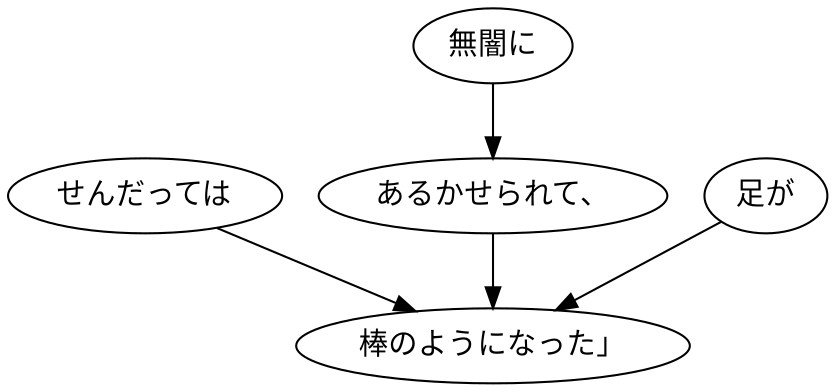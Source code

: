 digraph graph7424 {
	node0 [label="せんだっては"];
	node1 [label="無闇に"];
	node2 [label="あるかせられて、"];
	node3 [label="足が"];
	node4 [label="棒のようになった」"];
	node0 -> node4;
	node1 -> node2;
	node2 -> node4;
	node3 -> node4;
}
